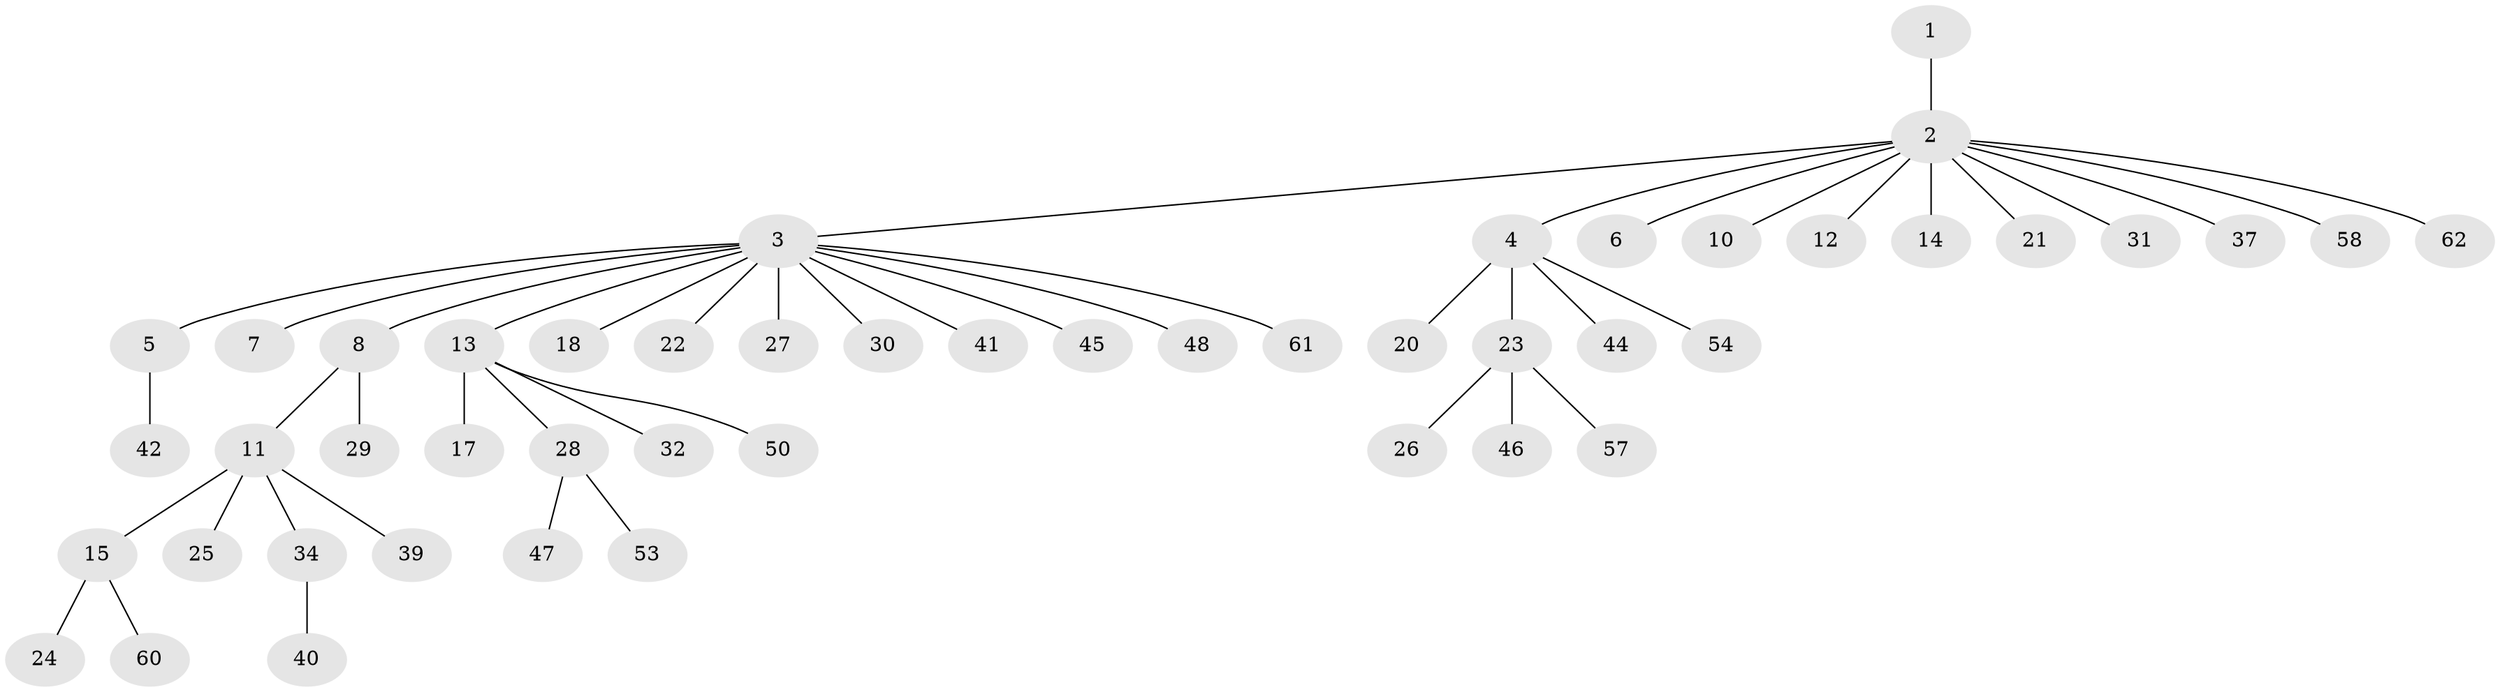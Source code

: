 // Generated by graph-tools (version 1.1) at 2025/23/03/03/25 07:23:54]
// undirected, 48 vertices, 47 edges
graph export_dot {
graph [start="1"]
  node [color=gray90,style=filled];
  1;
  2 [super="+9"];
  3 [super="+38"];
  4 [super="+19"];
  5;
  6;
  7;
  8;
  10;
  11 [super="+59"];
  12;
  13 [super="+16"];
  14;
  15 [super="+56"];
  17;
  18;
  20 [super="+33"];
  21;
  22;
  23 [super="+35"];
  24;
  25;
  26;
  27;
  28 [super="+36"];
  29 [super="+43"];
  30;
  31;
  32;
  34 [super="+52"];
  37;
  39 [super="+49"];
  40;
  41;
  42;
  44 [super="+51"];
  45;
  46;
  47;
  48;
  50;
  53 [super="+55"];
  54;
  57;
  58;
  60;
  61;
  62;
  1 -- 2;
  2 -- 3;
  2 -- 4;
  2 -- 6;
  2 -- 10;
  2 -- 12;
  2 -- 14;
  2 -- 21;
  2 -- 31;
  2 -- 37;
  2 -- 58;
  2 -- 62;
  3 -- 5;
  3 -- 7;
  3 -- 8;
  3 -- 13;
  3 -- 18;
  3 -- 22;
  3 -- 27;
  3 -- 30;
  3 -- 41;
  3 -- 45;
  3 -- 48;
  3 -- 61;
  4 -- 20;
  4 -- 44;
  4 -- 54;
  4 -- 23;
  5 -- 42;
  8 -- 11;
  8 -- 29;
  11 -- 15;
  11 -- 25;
  11 -- 34;
  11 -- 39;
  13 -- 17;
  13 -- 28;
  13 -- 32;
  13 -- 50;
  15 -- 24;
  15 -- 60;
  23 -- 26;
  23 -- 46;
  23 -- 57;
  28 -- 47;
  28 -- 53;
  34 -- 40;
}
